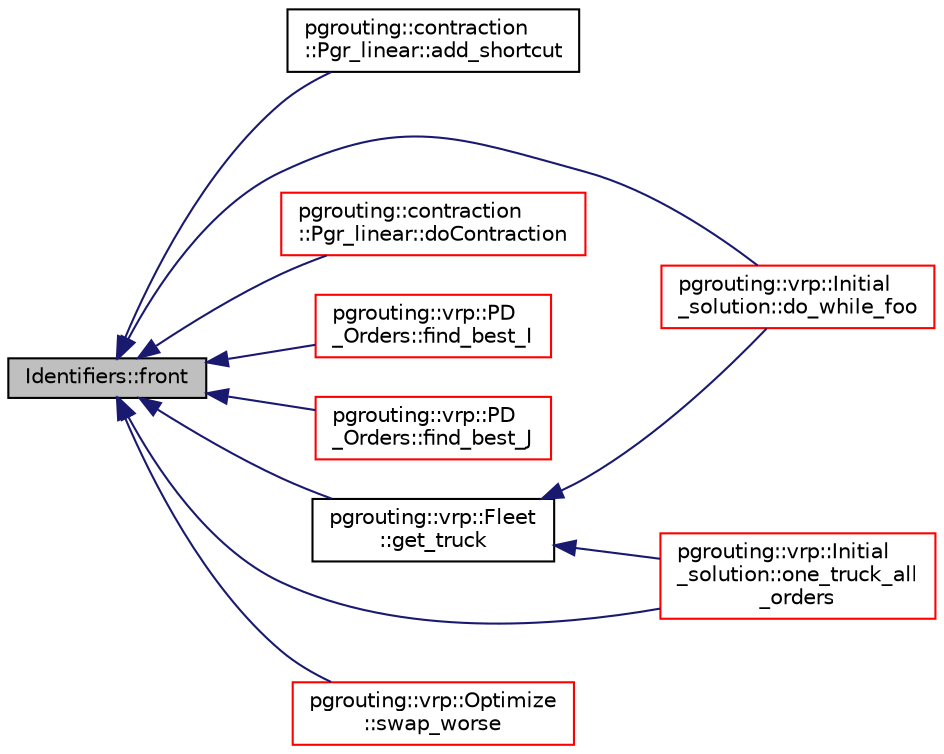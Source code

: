 digraph "Identifiers::front"
{
  edge [fontname="Helvetica",fontsize="10",labelfontname="Helvetica",labelfontsize="10"];
  node [fontname="Helvetica",fontsize="10",shape=record];
  rankdir="LR";
  Node1 [label="Identifiers::front",height=0.2,width=0.4,color="black", fillcolor="grey75", style="filled" fontcolor="black"];
  Node1 -> Node2 [dir="back",color="midnightblue",fontsize="10",style="solid",fontname="Helvetica"];
  Node2 [label="pgrouting::contraction\l::Pgr_linear::add_shortcut",height=0.2,width=0.4,color="black", fillcolor="white", style="filled",URL="$classpgrouting_1_1contraction_1_1Pgr__linear.html#a8e40b3cf3839a6a3ef50cc2f7288ea99",tooltip="add edges(shortuct) to the graph during contraction "];
  Node1 -> Node3 [dir="back",color="midnightblue",fontsize="10",style="solid",fontname="Helvetica"];
  Node3 [label="pgrouting::vrp::Initial\l_solution::do_while_foo",height=0.2,width=0.4,color="red", fillcolor="white", style="filled",URL="$classpgrouting_1_1vrp_1_1Initial__solution.html#a49860a59bbc3ad10709d9b188321a460"];
  Node1 -> Node4 [dir="back",color="midnightblue",fontsize="10",style="solid",fontname="Helvetica"];
  Node4 [label="pgrouting::contraction\l::Pgr_linear::doContraction",height=0.2,width=0.4,color="red", fillcolor="white", style="filled",URL="$classpgrouting_1_1contraction_1_1Pgr__linear.html#aef91793bf9d9b4e12b2b648268f64545"];
  Node1 -> Node5 [dir="back",color="midnightblue",fontsize="10",style="solid",fontname="Helvetica"];
  Node5 [label="pgrouting::vrp::PD\l_Orders::find_best_I",height=0.2,width=0.4,color="red", fillcolor="white", style="filled",URL="$classpgrouting_1_1vrp_1_1PD__Orders.html#adba42b168e6b63a40466ed043f40cf21"];
  Node1 -> Node6 [dir="back",color="midnightblue",fontsize="10",style="solid",fontname="Helvetica"];
  Node6 [label="pgrouting::vrp::PD\l_Orders::find_best_J",height=0.2,width=0.4,color="red", fillcolor="white", style="filled",URL="$classpgrouting_1_1vrp_1_1PD__Orders.html#ae625fa7656f8284dfca19f9a0f04dae0"];
  Node1 -> Node7 [dir="back",color="midnightblue",fontsize="10",style="solid",fontname="Helvetica"];
  Node7 [label="pgrouting::vrp::Fleet\l::get_truck",height=0.2,width=0.4,color="black", fillcolor="white", style="filled",URL="$classpgrouting_1_1vrp_1_1Fleet.html#a6ea2ff496416b26f55df04bd4d9d04c8"];
  Node7 -> Node3 [dir="back",color="midnightblue",fontsize="10",style="solid",fontname="Helvetica"];
  Node7 -> Node8 [dir="back",color="midnightblue",fontsize="10",style="solid",fontname="Helvetica"];
  Node8 [label="pgrouting::vrp::Initial\l_solution::one_truck_all\l_orders",height=0.2,width=0.4,color="red", fillcolor="white", style="filled",URL="$classpgrouting_1_1vrp_1_1Initial__solution.html#a7d3ae3ec3e657685315341a8d8395b7e"];
  Node1 -> Node8 [dir="back",color="midnightblue",fontsize="10",style="solid",fontname="Helvetica"];
  Node1 -> Node9 [dir="back",color="midnightblue",fontsize="10",style="solid",fontname="Helvetica"];
  Node9 [label="pgrouting::vrp::Optimize\l::swap_worse",height=0.2,width=0.4,color="red", fillcolor="white", style="filled",URL="$classpgrouting_1_1vrp_1_1Optimize.html#a39173d526079577d40c59371bcfcc680"];
}
